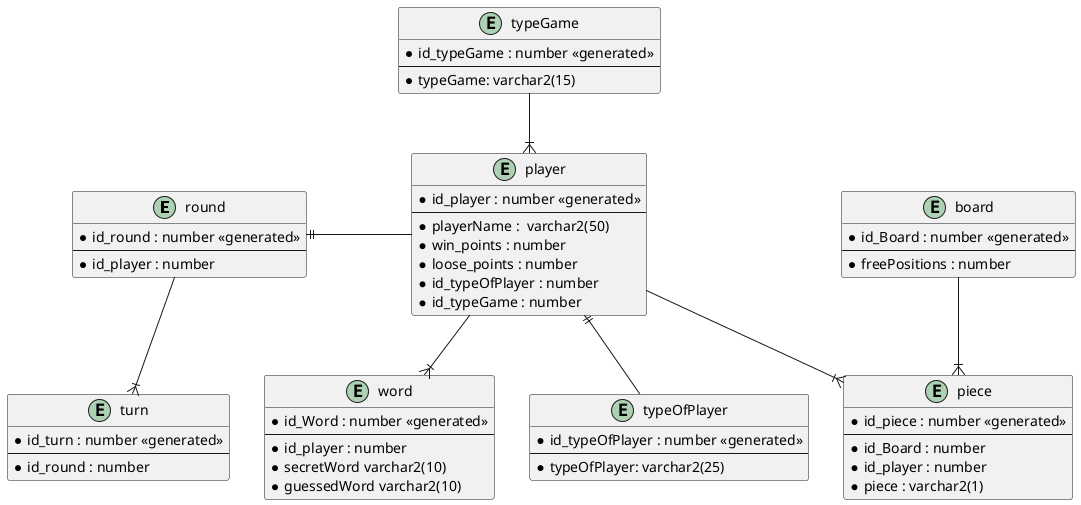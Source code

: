 @startuml VocabularyLogicModelMain

entity round {
    * id_round : number <<generated>>
    --
    * id_player : number
}

entity turn
{
    * id_turn : number <<generated>>
    --
    * id_round : number
}

entity player
{
    * id_player : number <<generated>>
    --
    * playerName :  varchar2(50)
    * win_points : number
    * loose_points : number
    * id_typeOfPlayer : number
    * id_typeGame : number
}

entity typeOfPlayer {
    * id_typeOfPlayer : number <<generated>>
    --
    * typeOfPlayer: varchar2(25)
}


entity typeGame
{
     * id_typeGame : number <<generated>>
    --
    * typeGame: varchar2(15)
}

player }|-up- typeGame
round --|{ turn
player -left-|| round
player ||-- typeOfPlayer


/' Tic Tac Toe'/ 
entity board {
    * id_Board : number <<generated>>
    --
    * freePositions : number
}
entity piece{
    *id_piece : number <<generated>>
    --
    * id_Board : number 
    * id_player : number 
    * piece : varchar2(1)
}

board --|{piece
player --|{piece


/' HangMan'/

entity word {
    * id_Word : number <<generated>>
    --
     * id_player : number 
    * secretWord varchar2(10)
    * guessedWord varchar2(10)
}

player --|{word


@enduml